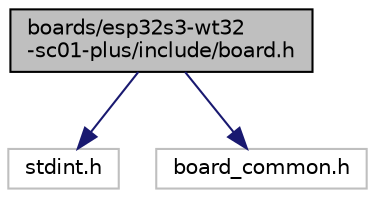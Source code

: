 digraph "boards/esp32s3-wt32-sc01-plus/include/board.h"
{
 // LATEX_PDF_SIZE
  edge [fontname="Helvetica",fontsize="10",labelfontname="Helvetica",labelfontsize="10"];
  node [fontname="Helvetica",fontsize="10",shape=record];
  Node1 [label="boards/esp32s3-wt32\l-sc01-plus/include/board.h",height=0.2,width=0.4,color="black", fillcolor="grey75", style="filled", fontcolor="black",tooltip="Board definitions for ESP32-S3 WT32-SC01 Plus boards."];
  Node1 -> Node2 [color="midnightblue",fontsize="10",style="solid",fontname="Helvetica"];
  Node2 [label="stdint.h",height=0.2,width=0.4,color="grey75", fillcolor="white", style="filled",tooltip=" "];
  Node1 -> Node3 [color="midnightblue",fontsize="10",style="solid",fontname="Helvetica"];
  Node3 [label="board_common.h",height=0.2,width=0.4,color="grey75", fillcolor="white", style="filled",tooltip=" "];
}
